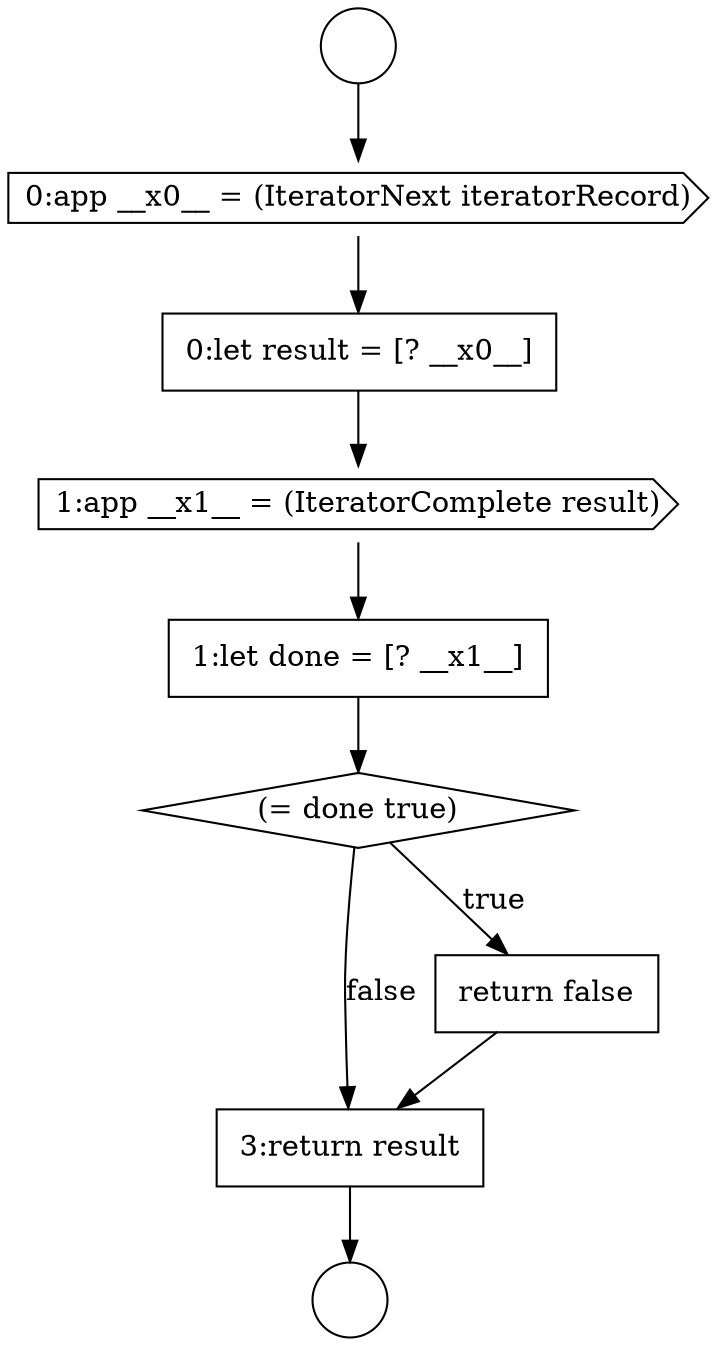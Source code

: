 digraph {
  node1147 [shape=circle label=" " color="black" fillcolor="white" style=filled]
  node1151 [shape=cds, label=<<font color="black">1:app __x1__ = (IteratorComplete result)</font>> color="black" fillcolor="white" style=filled]
  node1153 [shape=diamond, label=<<font color="black">(= done true)</font>> color="black" fillcolor="white" style=filled]
  node1155 [shape=none, margin=0, label=<<font color="black">
    <table border="0" cellborder="1" cellspacing="0" cellpadding="10">
      <tr><td align="left">3:return result</td></tr>
    </table>
  </font>> color="black" fillcolor="white" style=filled]
  node1150 [shape=none, margin=0, label=<<font color="black">
    <table border="0" cellborder="1" cellspacing="0" cellpadding="10">
      <tr><td align="left">0:let result = [? __x0__]</td></tr>
    </table>
  </font>> color="black" fillcolor="white" style=filled]
  node1154 [shape=none, margin=0, label=<<font color="black">
    <table border="0" cellborder="1" cellspacing="0" cellpadding="10">
      <tr><td align="left">return false</td></tr>
    </table>
  </font>> color="black" fillcolor="white" style=filled]
  node1149 [shape=cds, label=<<font color="black">0:app __x0__ = (IteratorNext iteratorRecord)</font>> color="black" fillcolor="white" style=filled]
  node1148 [shape=circle label=" " color="black" fillcolor="white" style=filled]
  node1152 [shape=none, margin=0, label=<<font color="black">
    <table border="0" cellborder="1" cellspacing="0" cellpadding="10">
      <tr><td align="left">1:let done = [? __x1__]</td></tr>
    </table>
  </font>> color="black" fillcolor="white" style=filled]
  node1153 -> node1154 [label=<<font color="black">true</font>> color="black"]
  node1153 -> node1155 [label=<<font color="black">false</font>> color="black"]
  node1147 -> node1149 [ color="black"]
  node1154 -> node1155 [ color="black"]
  node1150 -> node1151 [ color="black"]
  node1155 -> node1148 [ color="black"]
  node1151 -> node1152 [ color="black"]
  node1149 -> node1150 [ color="black"]
  node1152 -> node1153 [ color="black"]
}
